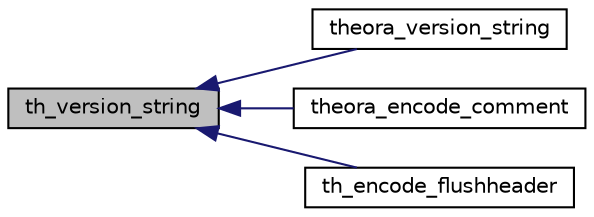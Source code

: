 digraph "th_version_string"
{
  edge [fontname="Helvetica",fontsize="10",labelfontname="Helvetica",labelfontsize="10"];
  node [fontname="Helvetica",fontsize="10",shape=record];
  rankdir="LR";
  Node1 [label="th_version_string",height=0.2,width=0.4,color="black", fillcolor="grey75", style="filled", fontcolor="black"];
  Node1 -> Node2 [dir="back",color="midnightblue",fontsize="10",style="solid",fontname="Helvetica"];
  Node2 [label="theora_version_string",height=0.2,width=0.4,color="black", fillcolor="white", style="filled",URL="$group__oldfuncs.html#ga5a3da8fd262a60f055f96536eec06df2"];
  Node1 -> Node3 [dir="back",color="midnightblue",fontsize="10",style="solid",fontname="Helvetica"];
  Node3 [label="theora_encode_comment",height=0.2,width=0.4,color="black", fillcolor="white", style="filled",URL="$group__oldfuncs.html#ga45e8db0713eaaca0f1144f3724cb834a"];
  Node1 -> Node4 [dir="back",color="midnightblue",fontsize="10",style="solid",fontname="Helvetica"];
  Node4 [label="th_encode_flushheader",height=0.2,width=0.4,color="black", fillcolor="white", style="filled",URL="$group__encfuncs.html#ga9439d61b566039d194ff782681fbc408"];
}
